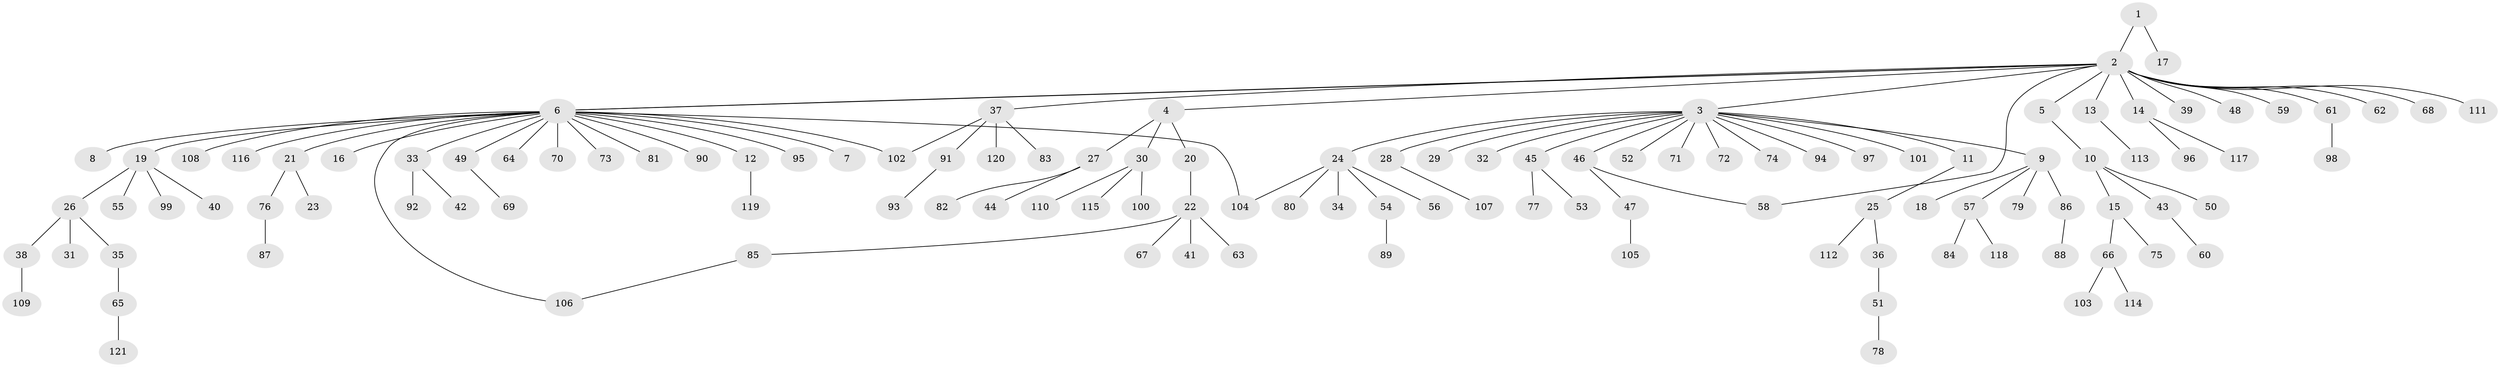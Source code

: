 // coarse degree distribution, {4: 0.058823529411764705, 2: 0.21176470588235294, 3: 0.047058823529411764, 15: 0.023529411764705882, 1: 0.6352941176470588, 5: 0.011764705882352941, 19: 0.011764705882352941}
// Generated by graph-tools (version 1.1) at 2025/36/03/04/25 23:36:50]
// undirected, 121 vertices, 125 edges
graph export_dot {
  node [color=gray90,style=filled];
  1;
  2;
  3;
  4;
  5;
  6;
  7;
  8;
  9;
  10;
  11;
  12;
  13;
  14;
  15;
  16;
  17;
  18;
  19;
  20;
  21;
  22;
  23;
  24;
  25;
  26;
  27;
  28;
  29;
  30;
  31;
  32;
  33;
  34;
  35;
  36;
  37;
  38;
  39;
  40;
  41;
  42;
  43;
  44;
  45;
  46;
  47;
  48;
  49;
  50;
  51;
  52;
  53;
  54;
  55;
  56;
  57;
  58;
  59;
  60;
  61;
  62;
  63;
  64;
  65;
  66;
  67;
  68;
  69;
  70;
  71;
  72;
  73;
  74;
  75;
  76;
  77;
  78;
  79;
  80;
  81;
  82;
  83;
  84;
  85;
  86;
  87;
  88;
  89;
  90;
  91;
  92;
  93;
  94;
  95;
  96;
  97;
  98;
  99;
  100;
  101;
  102;
  103;
  104;
  105;
  106;
  107;
  108;
  109;
  110;
  111;
  112;
  113;
  114;
  115;
  116;
  117;
  118;
  119;
  120;
  121;
  1 -- 2;
  1 -- 17;
  2 -- 3;
  2 -- 4;
  2 -- 5;
  2 -- 6;
  2 -- 6;
  2 -- 13;
  2 -- 14;
  2 -- 37;
  2 -- 39;
  2 -- 48;
  2 -- 58;
  2 -- 59;
  2 -- 61;
  2 -- 62;
  2 -- 68;
  2 -- 111;
  3 -- 9;
  3 -- 11;
  3 -- 24;
  3 -- 28;
  3 -- 29;
  3 -- 32;
  3 -- 45;
  3 -- 46;
  3 -- 52;
  3 -- 71;
  3 -- 72;
  3 -- 74;
  3 -- 94;
  3 -- 97;
  3 -- 101;
  4 -- 20;
  4 -- 27;
  4 -- 30;
  5 -- 10;
  6 -- 7;
  6 -- 8;
  6 -- 12;
  6 -- 16;
  6 -- 19;
  6 -- 21;
  6 -- 33;
  6 -- 49;
  6 -- 64;
  6 -- 70;
  6 -- 73;
  6 -- 81;
  6 -- 90;
  6 -- 95;
  6 -- 102;
  6 -- 104;
  6 -- 106;
  6 -- 108;
  6 -- 116;
  9 -- 18;
  9 -- 57;
  9 -- 79;
  9 -- 86;
  10 -- 15;
  10 -- 43;
  10 -- 50;
  11 -- 25;
  12 -- 119;
  13 -- 113;
  14 -- 96;
  14 -- 117;
  15 -- 66;
  15 -- 75;
  19 -- 26;
  19 -- 40;
  19 -- 55;
  19 -- 99;
  20 -- 22;
  21 -- 23;
  21 -- 76;
  22 -- 41;
  22 -- 63;
  22 -- 67;
  22 -- 85;
  24 -- 34;
  24 -- 54;
  24 -- 56;
  24 -- 80;
  24 -- 104;
  25 -- 36;
  25 -- 112;
  26 -- 31;
  26 -- 35;
  26 -- 38;
  27 -- 44;
  27 -- 82;
  28 -- 107;
  30 -- 100;
  30 -- 110;
  30 -- 115;
  33 -- 42;
  33 -- 92;
  35 -- 65;
  36 -- 51;
  37 -- 83;
  37 -- 91;
  37 -- 102;
  37 -- 120;
  38 -- 109;
  43 -- 60;
  45 -- 53;
  45 -- 77;
  46 -- 47;
  46 -- 58;
  47 -- 105;
  49 -- 69;
  51 -- 78;
  54 -- 89;
  57 -- 84;
  57 -- 118;
  61 -- 98;
  65 -- 121;
  66 -- 103;
  66 -- 114;
  76 -- 87;
  85 -- 106;
  86 -- 88;
  91 -- 93;
}
